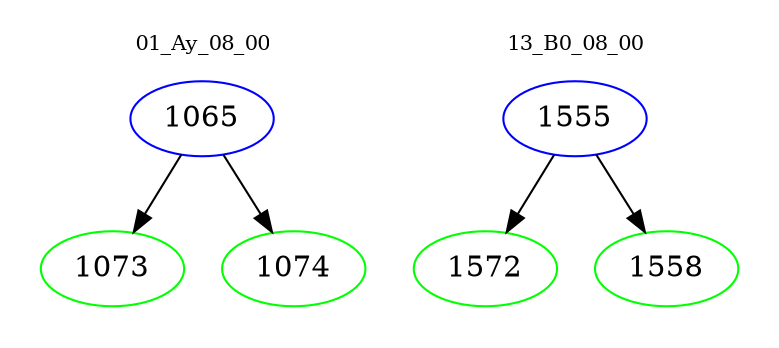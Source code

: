 digraph{
subgraph cluster_0 {
color = white
label = "01_Ay_08_00";
fontsize=10;
T0_1065 [label="1065", color="blue"]
T0_1065 -> T0_1073 [color="black"]
T0_1073 [label="1073", color="green"]
T0_1065 -> T0_1074 [color="black"]
T0_1074 [label="1074", color="green"]
}
subgraph cluster_1 {
color = white
label = "13_B0_08_00";
fontsize=10;
T1_1555 [label="1555", color="blue"]
T1_1555 -> T1_1572 [color="black"]
T1_1572 [label="1572", color="green"]
T1_1555 -> T1_1558 [color="black"]
T1_1558 [label="1558", color="green"]
}
}
